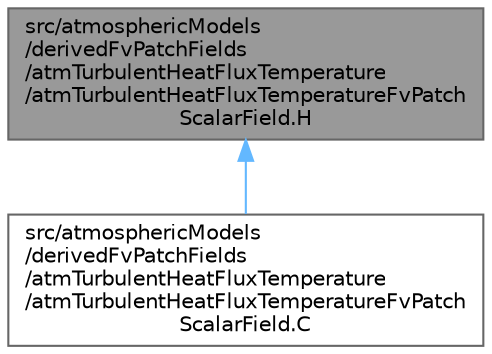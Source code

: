 digraph "src/atmosphericModels/derivedFvPatchFields/atmTurbulentHeatFluxTemperature/atmTurbulentHeatFluxTemperatureFvPatchScalarField.H"
{
 // LATEX_PDF_SIZE
  bgcolor="transparent";
  edge [fontname=Helvetica,fontsize=10,labelfontname=Helvetica,labelfontsize=10];
  node [fontname=Helvetica,fontsize=10,shape=box,height=0.2,width=0.4];
  Node1 [id="Node000001",label="src/atmosphericModels\l/derivedFvPatchFields\l/atmTurbulentHeatFluxTemperature\l/atmTurbulentHeatFluxTemperatureFvPatch\lScalarField.H",height=0.2,width=0.4,color="gray40", fillcolor="grey60", style="filled", fontcolor="black",tooltip=" "];
  Node1 -> Node2 [id="edge1_Node000001_Node000002",dir="back",color="steelblue1",style="solid",tooltip=" "];
  Node2 [id="Node000002",label="src/atmosphericModels\l/derivedFvPatchFields\l/atmTurbulentHeatFluxTemperature\l/atmTurbulentHeatFluxTemperatureFvPatch\lScalarField.C",height=0.2,width=0.4,color="grey40", fillcolor="white", style="filled",URL="$atmTurbulentHeatFluxTemperatureFvPatchScalarField_8C.html",tooltip=" "];
}
